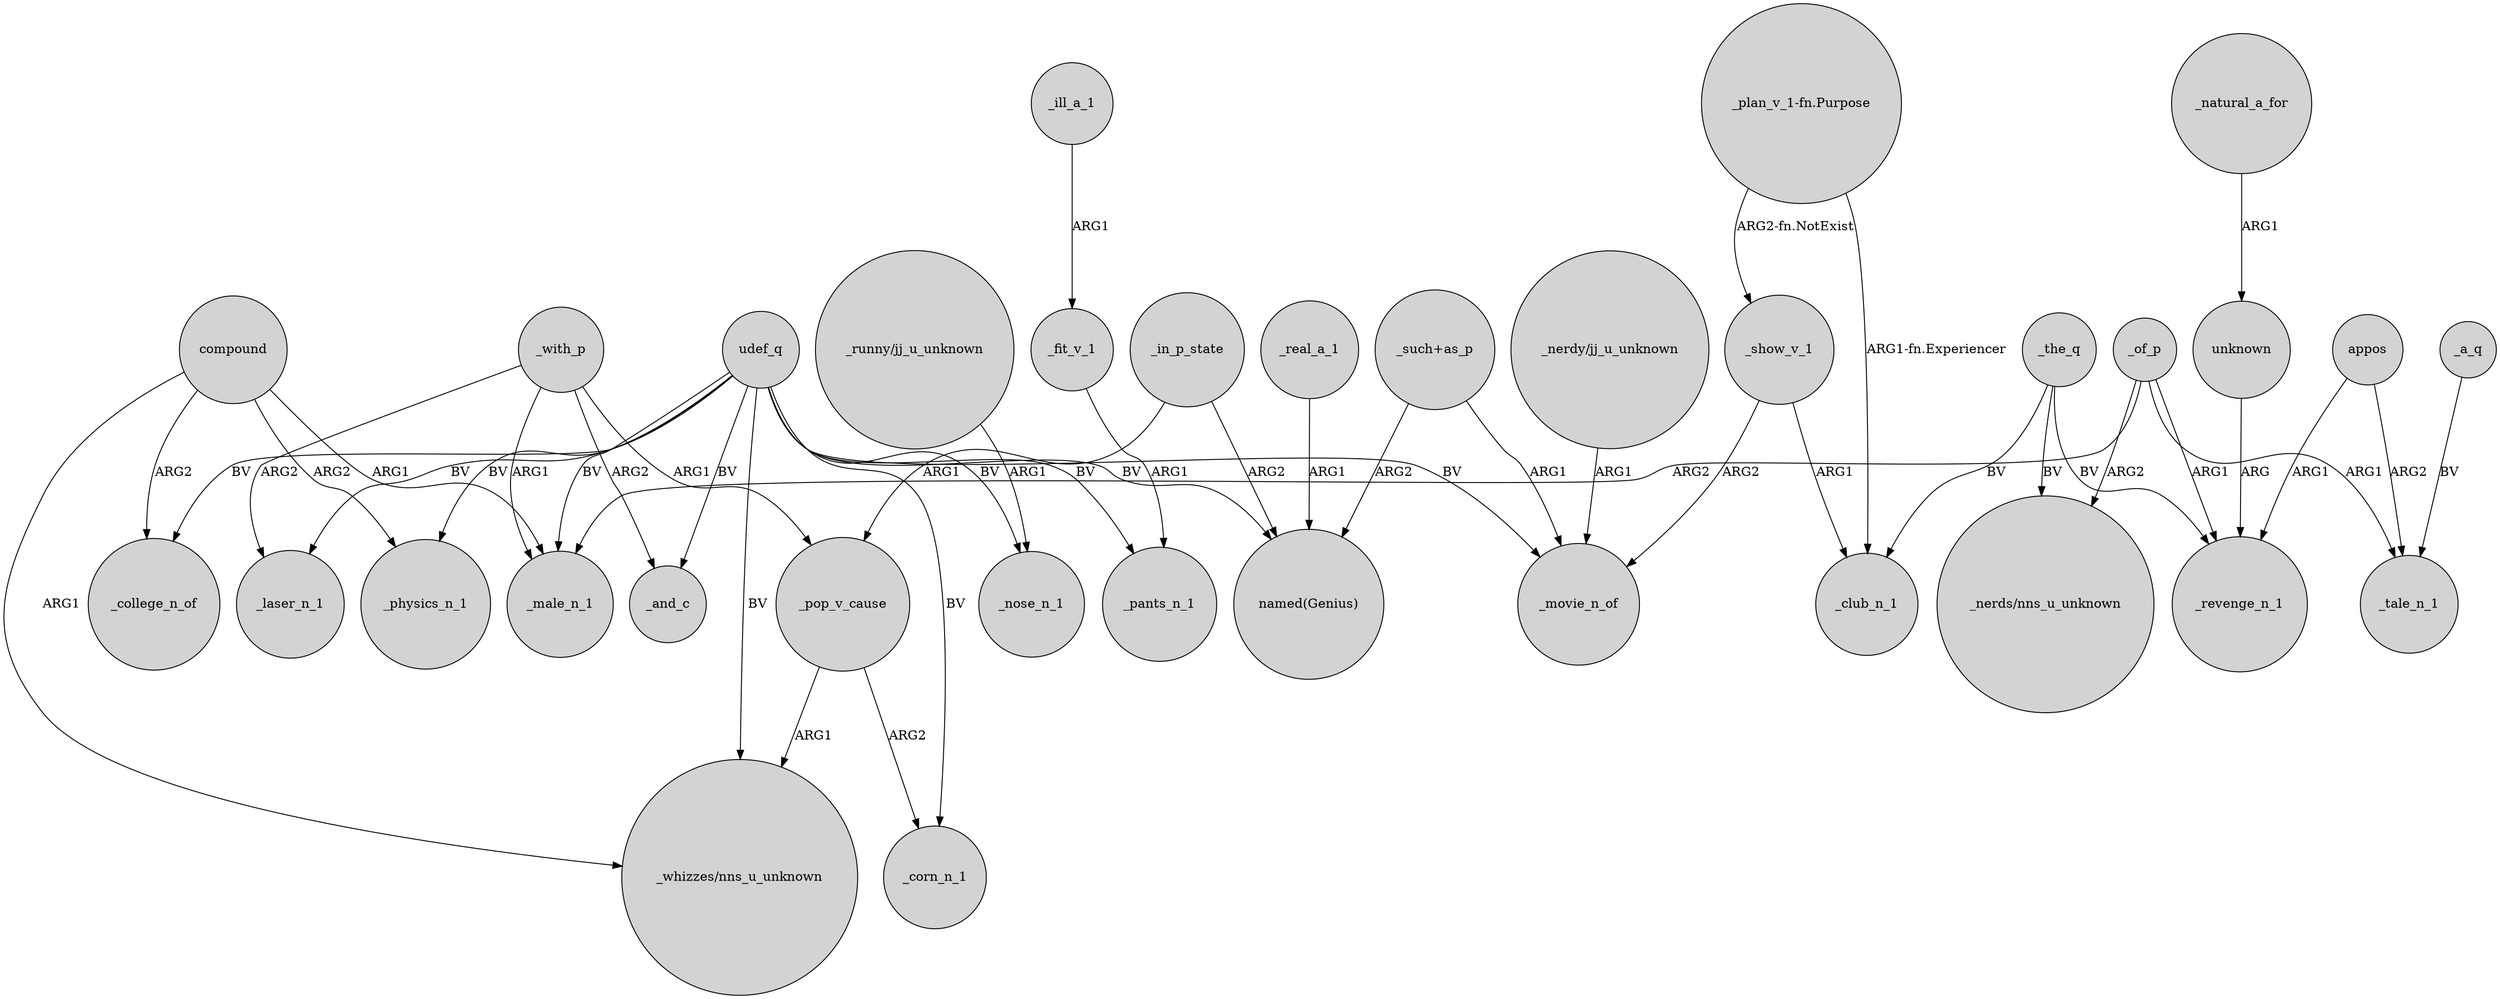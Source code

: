 digraph {
	node [shape=circle style=filled]
	_with_p -> _and_c [label=ARG2]
	compound -> _male_n_1 [label=ARG1]
	_real_a_1 -> "named(Genius)" [label=ARG1]
	_of_p -> "_nerds/nns_u_unknown" [label=ARG2]
	_with_p -> _male_n_1 [label=ARG1]
	_show_v_1 -> _movie_n_of [label=ARG2]
	_show_v_1 -> _club_n_1 [label=ARG1]
	compound -> "_whizzes/nns_u_unknown" [label=ARG1]
	_the_q -> _revenge_n_1 [label=BV]
	_pop_v_cause -> _corn_n_1 [label=ARG2]
	appos -> _revenge_n_1 [label=ARG1]
	"_plan_v_1-fn.Purpose" -> _club_n_1 [label="ARG1-fn.Experiencer"]
	_of_p -> _tale_n_1 [label=ARG1]
	"_such+as_p" -> "named(Genius)" [label=ARG2]
	udef_q -> _male_n_1 [label=BV]
	_natural_a_for -> unknown [label=ARG1]
	udef_q -> "_whizzes/nns_u_unknown" [label=BV]
	_with_p -> _pop_v_cause [label=ARG1]
	_the_q -> "_nerds/nns_u_unknown" [label=BV]
	"_nerdy/jj_u_unknown" -> _movie_n_of [label=ARG1]
	unknown -> _revenge_n_1 [label=ARG]
	appos -> _tale_n_1 [label=ARG2]
	udef_q -> _physics_n_1 [label=BV]
	compound -> _college_n_of [label=ARG2]
	_of_p -> _male_n_1 [label=ARG2]
	udef_q -> _nose_n_1 [label=BV]
	"_runny/jj_u_unknown" -> _nose_n_1 [label=ARG1]
	_in_p_state -> _pop_v_cause [label=ARG1]
	udef_q -> "named(Genius)" [label=BV]
	udef_q -> _corn_n_1 [label=BV]
	_with_p -> _laser_n_1 [label=ARG2]
	_of_p -> _revenge_n_1 [label=ARG1]
	_a_q -> _tale_n_1 [label=BV]
	udef_q -> _college_n_of [label=BV]
	udef_q -> _pants_n_1 [label=BV]
	_pop_v_cause -> "_whizzes/nns_u_unknown" [label=ARG1]
	compound -> _physics_n_1 [label=ARG2]
	_ill_a_1 -> _fit_v_1 [label=ARG1]
	_the_q -> _club_n_1 [label=BV]
	_in_p_state -> "named(Genius)" [label=ARG2]
	"_such+as_p" -> _movie_n_of [label=ARG1]
	udef_q -> _laser_n_1 [label=BV]
	udef_q -> _and_c [label=BV]
	"_plan_v_1-fn.Purpose" -> _show_v_1 [label="ARG2-fn.NotExist"]
	udef_q -> _movie_n_of [label=BV]
	_fit_v_1 -> _pants_n_1 [label=ARG1]
}
